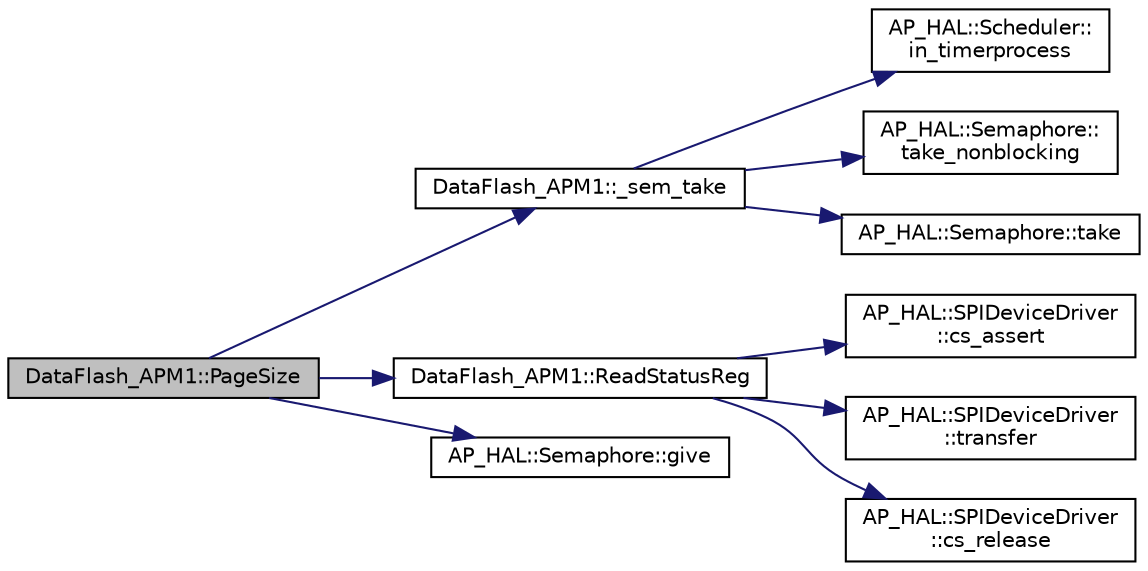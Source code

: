 digraph "DataFlash_APM1::PageSize"
{
 // INTERACTIVE_SVG=YES
  edge [fontname="Helvetica",fontsize="10",labelfontname="Helvetica",labelfontsize="10"];
  node [fontname="Helvetica",fontsize="10",shape=record];
  rankdir="LR";
  Node1 [label="DataFlash_APM1::PageSize",height=0.2,width=0.4,color="black", fillcolor="grey75", style="filled" fontcolor="black"];
  Node1 -> Node2 [color="midnightblue",fontsize="10",style="solid",fontname="Helvetica"];
  Node2 [label="DataFlash_APM1::_sem_take",height=0.2,width=0.4,color="black", fillcolor="white", style="filled",URL="$classDataFlash__APM1.html#a08dfc6388a7a6f4dbe306edff23b410e"];
  Node2 -> Node3 [color="midnightblue",fontsize="10",style="solid",fontname="Helvetica"];
  Node3 [label="AP_HAL::Scheduler::\lin_timerprocess",height=0.2,width=0.4,color="black", fillcolor="white", style="filled",URL="$classAP__HAL_1_1Scheduler.html#a5eb9be7ed92b52a7eadcfd82072f3bc6"];
  Node2 -> Node4 [color="midnightblue",fontsize="10",style="solid",fontname="Helvetica"];
  Node4 [label="AP_HAL::Semaphore::\ltake_nonblocking",height=0.2,width=0.4,color="black", fillcolor="white", style="filled",URL="$classAP__HAL_1_1Semaphore.html#a266e91db5eecb64d8b934d09f5e972cf"];
  Node2 -> Node5 [color="midnightblue",fontsize="10",style="solid",fontname="Helvetica"];
  Node5 [label="AP_HAL::Semaphore::take",height=0.2,width=0.4,color="black", fillcolor="white", style="filled",URL="$classAP__HAL_1_1Semaphore.html#abd3a0affad8bb211981a979f30386589"];
  Node1 -> Node6 [color="midnightblue",fontsize="10",style="solid",fontname="Helvetica"];
  Node6 [label="DataFlash_APM1::ReadStatusReg",height=0.2,width=0.4,color="black", fillcolor="white", style="filled",URL="$classDataFlash__APM1.html#a45d36ee2aec52e9a91d273d73af1b9b9"];
  Node6 -> Node7 [color="midnightblue",fontsize="10",style="solid",fontname="Helvetica"];
  Node7 [label="AP_HAL::SPIDeviceDriver\l::cs_assert",height=0.2,width=0.4,color="black", fillcolor="white", style="filled",URL="$classAP__HAL_1_1SPIDeviceDriver.html#adcf5550715404a610251a05f19c5d7f7"];
  Node6 -> Node8 [color="midnightblue",fontsize="10",style="solid",fontname="Helvetica"];
  Node8 [label="AP_HAL::SPIDeviceDriver\l::transfer",height=0.2,width=0.4,color="black", fillcolor="white", style="filled",URL="$classAP__HAL_1_1SPIDeviceDriver.html#ab5464ab7f3f7936ba955e7ac111a8991"];
  Node6 -> Node9 [color="midnightblue",fontsize="10",style="solid",fontname="Helvetica"];
  Node9 [label="AP_HAL::SPIDeviceDriver\l::cs_release",height=0.2,width=0.4,color="black", fillcolor="white", style="filled",URL="$classAP__HAL_1_1SPIDeviceDriver.html#ac4f961b121a7f66fb189e63e617d4715"];
  Node1 -> Node10 [color="midnightblue",fontsize="10",style="solid",fontname="Helvetica"];
  Node10 [label="AP_HAL::Semaphore::give",height=0.2,width=0.4,color="black", fillcolor="white", style="filled",URL="$classAP__HAL_1_1Semaphore.html#afcdbf03d5bea9d83037acc93bfaea7ce"];
}
